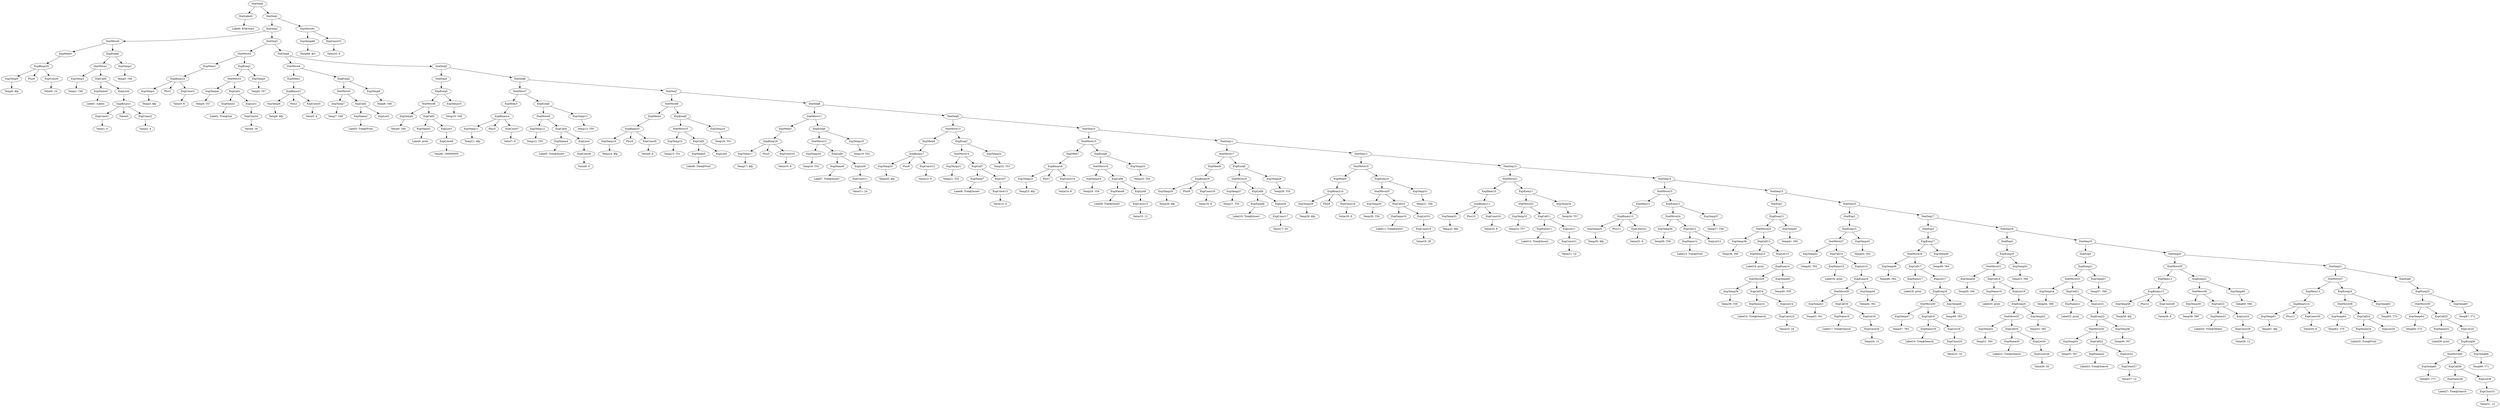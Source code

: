 digraph {
	ordering = out;
	ExpConst32 -> "Value32: 0";
	StatMove41 -> ExpTemp68;
	StatMove41 -> ExpConst32;
	ExpTemp68 -> "Temp68: $rv";
	StatSeq1 -> StatSeq2;
	StatSeq1 -> StatMove41;
	ExpList25 -> ExpEseq26;
	ExpTemp66 -> "Temp66: T71";
	ExpConst31 -> "Value31: 12";
	ExpCall26 -> ExpName26;
	ExpCall26 -> ExpList26;
	ExpCall25 -> ExpName25;
	ExpCall25 -> ExpList25;
	ExpTemp64 -> "Temp64: T72";
	StatSeq21 -> StatMove37;
	StatSeq21 -> StatExp6;
	ExpCall24 -> ExpName24;
	ExpCall24 -> ExpList24;
	ExpName24 -> "Label25: Tree@Print";
	ExpTemp62 -> "Temp62: T70";
	StatMove37 -> ExpMem13;
	StatMove37 -> ExpEseq24;
	ExpConst30 -> "Value30: 8";
	ExpTemp60 -> "Temp60: T69";
	ExpEseq23 -> StatMove36;
	ExpEseq23 -> ExpTemp60;
	ExpList23 -> ExpConst29;
	ExpConst29 -> "Value29: 12";
	ExpCall23 -> ExpName23;
	ExpCall23 -> ExpList23;
	ExpName23 -> "Label24: Tree@Delete";
	StatMove35 -> ExpMem12;
	StatMove35 -> ExpEseq23;
	ExpMem12 -> ExpBinary13;
	ExpBinary13 -> ExpTemp58;
	ExpBinary13 -> Plus12;
	ExpBinary13 -> ExpConst28;
	StatSeq19 -> StatExp5;
	StatSeq19 -> StatSeq20;
	ExpEseq21 -> StatMove33;
	ExpEseq21 -> ExpTemp57;
	ExpTemp56 -> "Temp56: T67";
	ExpCall22 -> ExpName22;
	ExpCall22 -> ExpList22;
	ExpName22 -> "Label23: Tree@Search";
	ExpTemp59 -> "Temp59: T69";
	StatMove34 -> ExpTemp55;
	StatMove34 -> ExpCall22;
	ExpCall21 -> ExpName21;
	ExpCall21 -> ExpList21;
	StatMove33 -> ExpTemp54;
	StatMove33 -> ExpCall21;
	ExpTemp54 -> "Temp54: T68";
	StatSeq18 -> StatExp4;
	StatSeq18 -> StatSeq19;
	StatExp4 -> ExpEseq19;
	ExpList19 -> ExpEseq20;
	ExpTemp52 -> "Temp52: T65";
	ExpCall20 -> ExpName20;
	ExpCall20 -> ExpList20;
	ExpTemp51 -> "Temp51: T65";
	ExpName19 -> "Label20: print";
	StatMove31 -> ExpTemp50;
	StatMove31 -> ExpCall19;
	ExpTemp50 -> "Temp50: T66";
	StatSeq17 -> StatExp3;
	StatSeq17 -> StatSeq18;
	ExpEseq17 -> StatMove29;
	ExpEseq17 -> ExpTemp49;
	ExpList17 -> ExpEseq18;
	ExpTemp48 -> "Temp48: T63";
	ExpList18 -> ExpConst25;
	ExpConst25 -> "Value25: 16";
	ExpCall18 -> ExpName18;
	ExpCall18 -> ExpList18;
	StatMove30 -> ExpTemp47;
	StatMove30 -> ExpCall18;
	ExpList22 -> ExpConst27;
	ExpCall17 -> ExpName17;
	ExpCall17 -> ExpList17;
	StatSeq16 -> StatExp2;
	StatSeq16 -> StatSeq17;
	StatExp2 -> ExpEseq15;
	ExpTemp45 -> "Temp45: T62";
	ExpEseq15 -> StatMove27;
	ExpEseq15 -> ExpTemp45;
	ExpList15 -> ExpEseq16;
	ExpConst27 -> "Value27: 12";
	ExpEseq16 -> StatMove28;
	ExpEseq16 -> ExpTemp44;
	ExpCall16 -> ExpName16;
	ExpCall16 -> ExpList16;
	ExpName16 -> "Label17: Tree@Search";
	ExpTemp20 -> "Temp20: $fp";
	ExpName0 -> "Label1: malloc";
	StatExp3 -> ExpEseq17;
	ExpConst8 -> "Value8: 8";
	ExpTemp47 -> "Temp47: T63";
	ExpConst11 -> "Value11: 24";
	ExpCall6 -> ExpName6;
	ExpCall6 -> ExpList6;
	ExpTemp10 -> "Temp10: T49";
	ExpEseq20 -> StatMove32;
	ExpEseq20 -> ExpTemp52;
	ExpMem10 -> ExpBinary11;
	ExpTemp44 -> "Temp44: T61";
	StatMove11 -> ExpMem5;
	StatMove11 -> ExpEseq6;
	ExpEseq6 -> StatMove12;
	ExpEseq6 -> ExpTemp19;
	ExpTemp23 -> "Temp23: $fp";
	StatSeq13 -> StatMove21;
	StatSeq13 -> StatSeq14;
	ExpBinary6 -> ExpTemp17;
	ExpBinary6 -> Plus5;
	ExpBinary6 -> ExpConst10;
	StatMove24 -> ExpTemp36;
	StatMove24 -> ExpCall12;
	ExpTemp16 -> "Temp16: T51";
	ExpEseq5 -> StatMove10;
	ExpEseq5 -> ExpTemp16;
	ExpCall5 -> ExpName5;
	ExpCall5 -> ExpList5;
	ExpMem11 -> ExpBinary12;
	StatMove26 -> ExpTemp39;
	StatMove26 -> ExpCall14;
	StatMove5 -> ExpTemp7;
	StatMove5 -> ExpCall2;
	ExpTemp65 -> "Temp65: T71";
	ExpCall12 -> ExpName12;
	ExpCall12 -> ExpList12;
	ExpName26 -> "Label27: Tree@Search";
	ExpTemp43 -> "Temp43: T61";
	ExpTemp14 -> "Temp14: $fp";
	StatMove12 -> ExpTemp18;
	StatMove12 -> ExpCall6;
	ExpConst19 -> "Value19: 28";
	StatMove17 -> ExpMem8;
	StatMove17 -> ExpEseq9;
	ExpEseq26 -> StatMove40;
	ExpEseq26 -> ExpTemp66;
	ExpTemp13 -> "Temp13: T50";
	ExpEseq9 -> StatMove18;
	ExpEseq9 -> ExpTemp28;
	StatMove40 -> ExpTemp65;
	StatMove40 -> ExpCall26;
	ExpCall4 -> ExpName4;
	ExpCall4 -> ExpList4;
	ExpTemp9 -> "Temp9: T49";
	ExpBinary11 -> ExpTemp32;
	ExpBinary11 -> Plus10;
	ExpBinary11 -> ExpConst20;
	ExpTemp24 -> "Temp24: T54";
	ExpTemp31 -> "Temp31: T56";
	ExpCall19 -> ExpName19;
	ExpCall19 -> ExpList19;
	StatSeq5 -> StatExp0;
	StatSeq5 -> StatSeq6;
	ExpList3 -> ExpConst6;
	StatSeq2 -> StatMove0;
	StatSeq2 -> StatSeq3;
	ExpEseq12 -> StatMove24;
	ExpEseq12 -> ExpTemp37;
	ExpEseq0 -> StatMove1;
	ExpEseq0 -> ExpTemp2;
	ExpTemp11 -> "Temp11: $fp";
	StatMove28 -> ExpTemp43;
	StatMove28 -> ExpCall16;
	ExpName12 -> "Label13: Tree@Print";
	ExpTemp17 -> "Temp17: $fp";
	ExpConst3 -> "Value3: 8";
	ExpMem4 -> ExpBinary5;
	StatMove10 -> ExpTemp15;
	StatMove10 -> ExpCall5;
	ExpName10 -> "Label11: Tree@Insert";
	ExpMem3 -> ExpBinary4;
	ExpEseq4 -> StatMove8;
	ExpEseq4 -> ExpTemp13;
	StatMove25 -> ExpTemp38;
	StatMove25 -> ExpCall13;
	ExpTemp42 -> "Temp42: T62";
	ExpCall0 -> ExpName0;
	ExpCall0 -> ExpList0;
	ExpTemp12 -> "Temp12: T50";
	ExpConst23 -> "Value23: 24";
	ExpTemp33 -> "Temp33: T57";
	ExpList4 -> ExpConst8;
	ExpTemp27 -> "Temp27: T55";
	StatMove38 -> ExpTemp62;
	StatMove38 -> ExpCall24;
	StatExp5 -> ExpEseq21;
	ExpBinary0 -> ExpTemp0;
	ExpBinary0 -> Plus0;
	ExpBinary0 -> ExpConst0;
	ExpBinary14 -> ExpTemp61;
	ExpBinary14 -> Plus13;
	ExpBinary14 -> ExpConst30;
	StatMove0 -> ExpMem0;
	StatMove0 -> ExpEseq0;
	StatSeq8 -> StatMove11;
	StatSeq8 -> StatSeq9;
	ExpTemp2 -> "Temp2: T46";
	StatExp0 -> ExpEseq3;
	ExpCall2 -> ExpName2;
	ExpCall2 -> ExpList2;
	ExpConst2 -> "Value2: 4";
	StatSeq0 -> StatLabel0;
	StatSeq0 -> StatSeq1;
	ExpTemp39 -> "Temp39: T59";
	ExpTemp1 -> "Temp1: T46";
	ExpBinary4 -> ExpTemp11;
	ExpBinary4 -> Plus3;
	ExpBinary4 -> ExpConst7;
	ExpList1 -> ExpConst4;
	ExpName25 -> "Label26: print";
	ExpEseq2 -> StatMove5;
	ExpEseq2 -> ExpTemp8;
	ExpTemp57 -> "Temp57: T68";
	ExpTemp5 -> "Temp5: T47";
	StatSeq20 -> StatMove35;
	StatSeq20 -> StatSeq21;
	ExpEseq13 -> StatMove25;
	ExpEseq13 -> ExpTemp41;
	StatSeq7 -> StatMove9;
	StatSeq7 -> StatSeq8;
	ExpName2 -> "Label3: Tree@Print";
	ExpMem5 -> ExpBinary6;
	ExpBinary2 -> ExpTemp3;
	ExpBinary2 -> Plus1;
	ExpBinary2 -> ExpConst3;
	ExpConst24 -> "Value24: 12";
	StatLabel0 -> "Label0: BT@Start";
	ExpTemp53 -> "Temp53: T66";
	ExpTemp19 -> "Temp19: T52";
	ExpMem9 -> ExpBinary10;
	ExpConst6 -> "Value6: 100000000";
	ExpTemp58 -> "Temp58: $fp";
	ExpMem1 -> ExpBinary2;
	ExpConst0 -> "Value0: 16";
	ExpTemp55 -> "Temp55: T67";
	ExpList9 -> ExpConst17;
	ExpList26 -> ExpConst31;
	ExpCall3 -> ExpName3;
	ExpCall3 -> ExpList3;
	ExpBinary1 -> ExpConst1;
	ExpBinary1 -> Times0;
	ExpBinary1 -> ExpConst2;
	ExpConst10 -> "Value10: 8";
	ExpConst1 -> "Value1: 6";
	StatMove1 -> ExpTemp1;
	StatMove1 -> ExpCall0;
	ExpBinary5 -> ExpTemp14;
	ExpBinary5 -> Plus4;
	ExpBinary5 -> ExpConst9;
	ExpBinary7 -> ExpTemp20;
	ExpBinary7 -> Plus6;
	ExpBinary7 -> ExpConst12;
	ExpBinary9 -> ExpTemp26;
	ExpBinary9 -> Plus8;
	ExpBinary9 -> ExpConst16;
	ExpConst28 -> "Value28: 8";
	ExpTemp18 -> "Temp18: T52";
	ExpName4 -> "Label5: Tree@Insert";
	ExpCall14 -> ExpName14;
	ExpCall14 -> ExpList14;
	ExpTemp8 -> "Temp8: T48";
	ExpName5 -> "Label6: Tree@Print";
	ExpConst26 -> "Value26: 50";
	ExpConst18 -> "Value18: 8";
	ExpList16 -> ExpConst24;
	ExpName8 -> "Label9: Tree@Insert";
	StatMove2 -> ExpMem1;
	StatMove2 -> ExpEseq1;
	StatMove36 -> ExpTemp59;
	StatMove36 -> ExpCall23;
	ExpEseq3 -> StatMove6;
	ExpEseq3 -> ExpTemp10;
	ExpEseq24 -> StatMove38;
	ExpEseq24 -> ExpTemp63;
	ExpTemp25 -> "Temp25: T54";
	ExpName9 -> "Label10: Tree@Insert";
	StatMove7 -> ExpMem3;
	StatMove7 -> ExpEseq4;
	ExpTemp7 -> "Temp7: T48";
	ExpTemp15 -> "Temp15: T51";
	StatMove8 -> ExpTemp12;
	StatMove8 -> ExpCall4;
	ExpTemp28 -> "Temp28: T55";
	ExpTemp61 -> "Temp61: $fp";
	ExpList21 -> ExpEseq22;
	ExpTemp0 -> "Temp0: $fp";
	StatMove19 -> ExpMem9;
	StatMove19 -> ExpEseq10;
	ExpEseq1 -> StatMove3;
	ExpEseq1 -> ExpTemp5;
	ExpName1 -> "Label2: Tree@Init";
	ExpCall1 -> ExpName1;
	ExpCall1 -> ExpList1;
	ExpConst4 -> "Value4: 16";
	ExpBinary12 -> ExpTemp35;
	ExpBinary12 -> Plus11;
	ExpBinary12 -> ExpConst22;
	StatMove6 -> ExpTemp9;
	StatMove6 -> ExpCall3;
	StatMove32 -> ExpTemp51;
	StatMove32 -> ExpCall20;
	StatMove22 -> ExpTemp33;
	StatMove22 -> ExpCall11;
	ExpTemp3 -> "Temp3: $fp";
	ExpTemp6 -> "Temp6: $fp";
	StatMove15 -> ExpMem7;
	StatMove15 -> ExpEseq8;
	ExpList6 -> ExpConst11;
	ExpName3 -> "Label4: print";
	ExpTemp63 -> "Temp63: T70";
	ExpList7 -> ExpConst13;
	ExpList20 -> ExpConst26;
	ExpConst12 -> "Value12: 8";
	ExpName20 -> "Label21: Tree@Search";
	StatMove13 -> ExpMem6;
	StatMove13 -> ExpEseq7;
	StatSeq10 -> StatMove15;
	StatSeq10 -> StatSeq11;
	ExpConst7 -> "Value7: 8";
	ExpTemp21 -> "Temp21: T53";
	StatMove14 -> ExpTemp21;
	StatMove14 -> ExpCall7;
	ExpCall7 -> ExpName7;
	ExpCall7 -> ExpList7;
	ExpName7 -> "Label8: Tree@Insert";
	ExpTemp46 -> "Temp46: T64";
	ExpMem7 -> ExpBinary8;
	ExpConst13 -> "Value13: 4";
	StatMove3 -> ExpTemp4;
	StatMove3 -> ExpCall1;
	ExpEseq7 -> StatMove14;
	ExpEseq7 -> ExpTemp22;
	StatMove27 -> ExpTemp42;
	StatMove27 -> ExpCall15;
	ExpTemp22 -> "Temp22: T53";
	ExpList13 -> ExpEseq14;
	StatSeq9 -> StatMove13;
	StatSeq9 -> StatSeq10;
	ExpConst5 -> "Value5: 8";
	ExpBinary8 -> ExpTemp23;
	ExpBinary8 -> Plus7;
	ExpBinary8 -> ExpConst14;
	ExpConst9 -> "Value9: 8";
	ExpConst14 -> "Value14: 8";
	StatMove16 -> ExpTemp24;
	StatMove16 -> ExpCall8;
	ExpCall8 -> ExpName8;
	ExpCall8 -> ExpList8;
	ExpConst15 -> "Value15: 12";
	ExpList8 -> ExpConst15;
	StatExp6 -> ExpEseq25;
	ExpEseq8 -> StatMove16;
	ExpEseq8 -> ExpTemp25;
	ExpTemp26 -> "Temp26: $fp";
	StatMove29 -> ExpTemp46;
	StatMove29 -> ExpCall17;
	ExpName14 -> "Label15: Tree@Search";
	StatMove39 -> ExpTemp64;
	StatMove39 -> ExpCall25;
	ExpTemp41 -> "Temp41: T60";
	ExpMem6 -> ExpBinary7;
	ExpConst16 -> "Value16: 8";
	ExpEseq25 -> StatMove39;
	ExpEseq25 -> ExpTemp67;
	StatSeq6 -> StatMove7;
	StatSeq6 -> StatSeq7;
	ExpMem8 -> ExpBinary9;
	StatMove18 -> ExpTemp27;
	StatMove18 -> ExpCall9;
	ExpCall9 -> ExpName9;
	ExpCall9 -> ExpList9;
	ExpTemp49 -> "Temp49: T64";
	ExpConst21 -> "Value21: 14";
	ExpConst17 -> "Value17: 20";
	ExpMem2 -> ExpBinary3;
	StatSeq11 -> StatMove17;
	StatSeq11 -> StatSeq12;
	ExpTemp29 -> "Temp29: $fp";
	ExpBinary10 -> ExpTemp29;
	ExpBinary10 -> Plus9;
	ExpBinary10 -> ExpConst18;
	ExpTemp30 -> "Temp30: T56";
	ExpEseq19 -> StatMove31;
	ExpEseq19 -> ExpTemp53;
	StatMove20 -> ExpTemp30;
	StatMove20 -> ExpCall10;
	ExpName21 -> "Label22: print";
	ExpCall10 -> ExpName10;
	ExpCall10 -> ExpList10;
	ExpList10 -> ExpConst19;
	ExpName15 -> "Label16: print";
	ExpEseq10 -> StatMove20;
	ExpEseq10 -> ExpTemp31;
	ExpTemp4 -> "Temp4: T47";
	StatSeq12 -> StatMove19;
	StatSeq12 -> StatSeq13;
	ExpTemp32 -> "Temp32: $fp";
	ExpConst20 -> "Value20: 8";
	StatMove21 -> ExpMem10;
	StatMove21 -> ExpEseq11;
	ExpName11 -> "Label12: Tree@Insert";
	ExpName17 -> "Label18: print";
	ExpCall11 -> ExpName11;
	ExpCall11 -> ExpList11;
	ExpList11 -> ExpConst21;
	ExpEseq14 -> StatMove26;
	ExpEseq14 -> ExpTemp40;
	ExpEseq11 -> StatMove22;
	ExpEseq11 -> ExpTemp34;
	ExpTemp34 -> "Temp34: T57";
	ExpList0 -> ExpBinary1;
	ExpConst22 -> "Value22: 8";
	ExpTemp67 -> "Temp67: T72";
	ExpBinary3 -> ExpTemp6;
	ExpBinary3 -> Plus2;
	ExpBinary3 -> ExpConst5;
	ExpTemp40 -> "Temp40: T59";
	ExpEseq18 -> StatMove30;
	ExpEseq18 -> ExpTemp48;
	StatSeq4 -> StatMove4;
	StatSeq4 -> StatSeq5;
	ExpMem0 -> ExpBinary0;
	ExpTemp36 -> "Temp36: T58";
	ExpTemp37 -> "Temp37: T58";
	ExpMem13 -> ExpBinary14;
	ExpEseq22 -> StatMove34;
	ExpEseq22 -> ExpTemp56;
	StatSeq14 -> StatMove23;
	StatSeq14 -> StatSeq15;
	StatExp1 -> ExpEseq13;
	ExpName6 -> "Label7: Tree@Insert";
	ExpTemp38 -> "Temp38: T60";
	ExpName18 -> "Label19: Tree@Search";
	StatMove23 -> ExpMem11;
	StatMove23 -> ExpEseq12;
	ExpTemp35 -> "Temp35: $fp";
	ExpName13 -> "Label14: print";
	StatMove9 -> ExpMem4;
	StatMove9 -> ExpEseq5;
	StatMove4 -> ExpMem2;
	StatMove4 -> ExpEseq2;
	ExpCall13 -> ExpName13;
	ExpCall13 -> ExpList13;
	ExpList14 -> ExpConst23;
	StatSeq15 -> StatExp1;
	StatSeq15 -> StatSeq16;
	StatSeq3 -> StatMove2;
	StatSeq3 -> StatSeq4;
	ExpCall15 -> ExpName15;
	ExpCall15 -> ExpList15;
}

